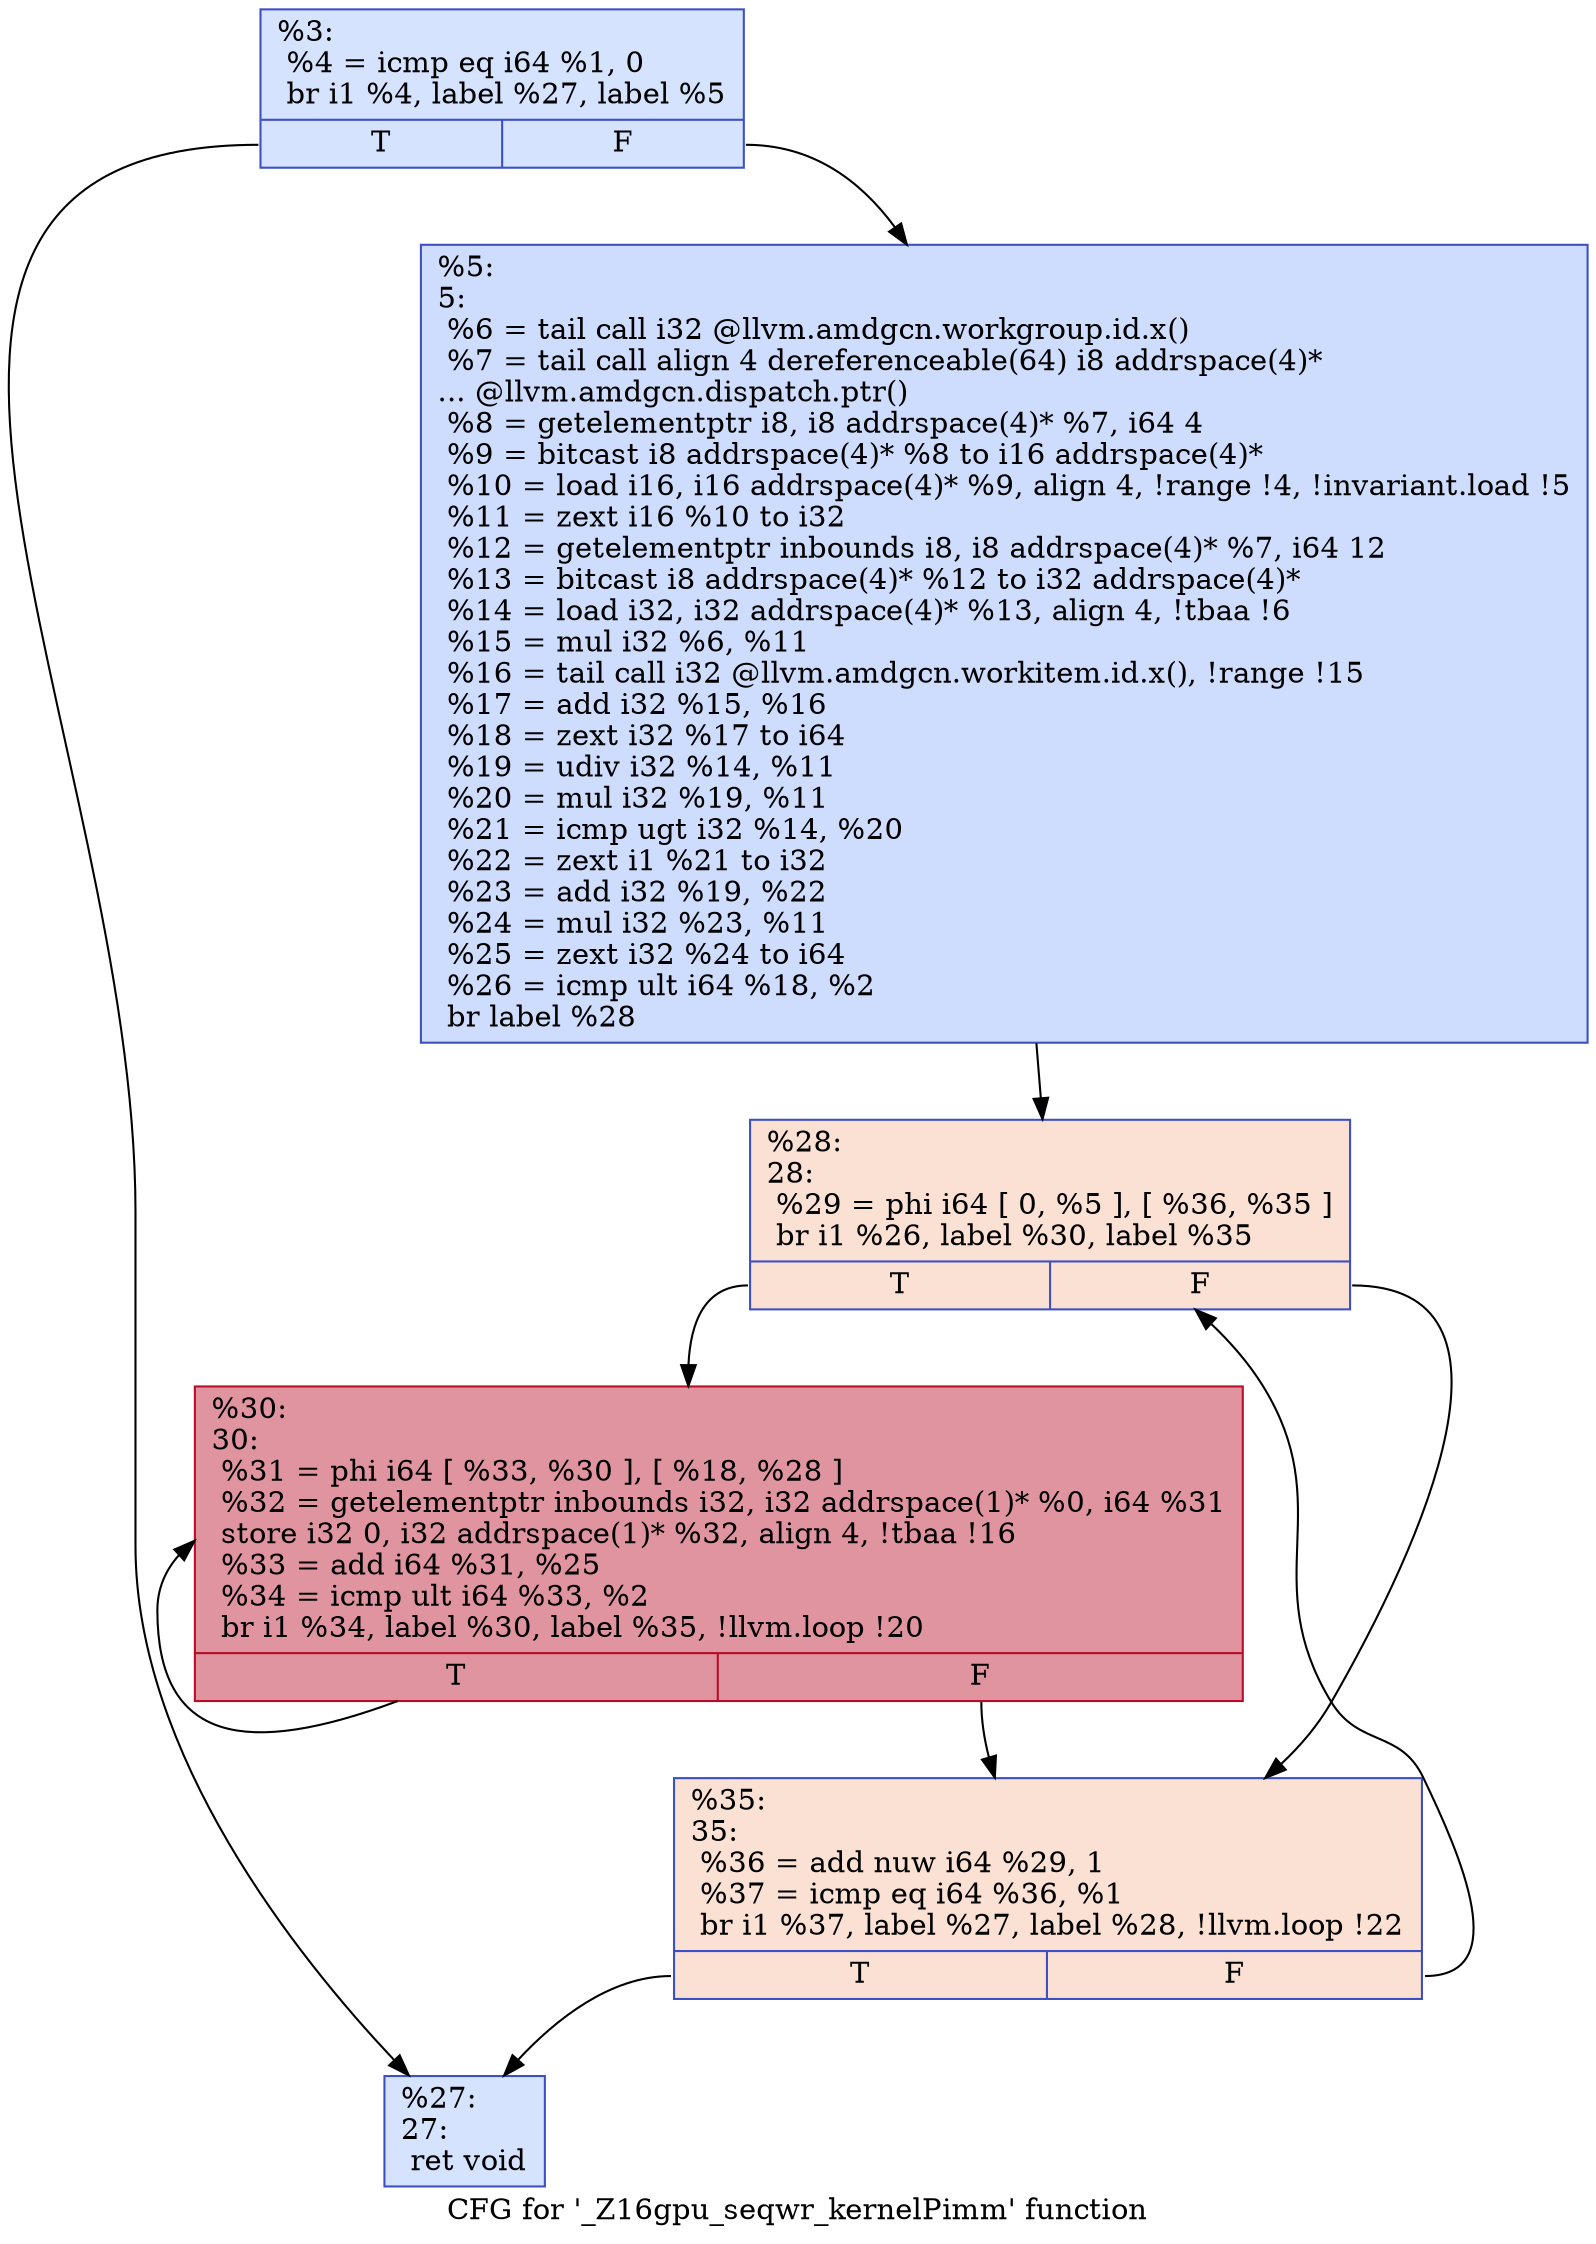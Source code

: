 digraph "CFG for '_Z16gpu_seqwr_kernelPimm' function" {
	label="CFG for '_Z16gpu_seqwr_kernelPimm' function";

	Node0x50d94f0 [shape=record,color="#3d50c3ff", style=filled, fillcolor="#a1c0ff70",label="{%3:\l  %4 = icmp eq i64 %1, 0\l  br i1 %4, label %27, label %5\l|{<s0>T|<s1>F}}"];
	Node0x50d94f0:s0 -> Node0x50d9be0;
	Node0x50d94f0:s1 -> Node0x50d9c70;
	Node0x50d9c70 [shape=record,color="#3d50c3ff", style=filled, fillcolor="#8fb1fe70",label="{%5:\l5:                                                \l  %6 = tail call i32 @llvm.amdgcn.workgroup.id.x()\l  %7 = tail call align 4 dereferenceable(64) i8 addrspace(4)*\l... @llvm.amdgcn.dispatch.ptr()\l  %8 = getelementptr i8, i8 addrspace(4)* %7, i64 4\l  %9 = bitcast i8 addrspace(4)* %8 to i16 addrspace(4)*\l  %10 = load i16, i16 addrspace(4)* %9, align 4, !range !4, !invariant.load !5\l  %11 = zext i16 %10 to i32\l  %12 = getelementptr inbounds i8, i8 addrspace(4)* %7, i64 12\l  %13 = bitcast i8 addrspace(4)* %12 to i32 addrspace(4)*\l  %14 = load i32, i32 addrspace(4)* %13, align 4, !tbaa !6\l  %15 = mul i32 %6, %11\l  %16 = tail call i32 @llvm.amdgcn.workitem.id.x(), !range !15\l  %17 = add i32 %15, %16\l  %18 = zext i32 %17 to i64\l  %19 = udiv i32 %14, %11\l  %20 = mul i32 %19, %11\l  %21 = icmp ugt i32 %14, %20\l  %22 = zext i1 %21 to i32\l  %23 = add i32 %19, %22\l  %24 = mul i32 %23, %11\l  %25 = zext i32 %24 to i64\l  %26 = icmp ult i64 %18, %2\l  br label %28\l}"];
	Node0x50d9c70 -> Node0x50dbda0;
	Node0x50d9be0 [shape=record,color="#3d50c3ff", style=filled, fillcolor="#a1c0ff70",label="{%27:\l27:                                               \l  ret void\l}"];
	Node0x50dbda0 [shape=record,color="#3d50c3ff", style=filled, fillcolor="#f7b99e70",label="{%28:\l28:                                               \l  %29 = phi i64 [ 0, %5 ], [ %36, %35 ]\l  br i1 %26, label %30, label %35\l|{<s0>T|<s1>F}}"];
	Node0x50dbda0:s0 -> Node0x50dbff0;
	Node0x50dbda0:s1 -> Node0x50dbef0;
	Node0x50dbff0 [shape=record,color="#b70d28ff", style=filled, fillcolor="#b70d2870",label="{%30:\l30:                                               \l  %31 = phi i64 [ %33, %30 ], [ %18, %28 ]\l  %32 = getelementptr inbounds i32, i32 addrspace(1)* %0, i64 %31\l  store i32 0, i32 addrspace(1)* %32, align 4, !tbaa !16\l  %33 = add i64 %31, %25\l  %34 = icmp ult i64 %33, %2\l  br i1 %34, label %30, label %35, !llvm.loop !20\l|{<s0>T|<s1>F}}"];
	Node0x50dbff0:s0 -> Node0x50dbff0;
	Node0x50dbff0:s1 -> Node0x50dbef0;
	Node0x50dbef0 [shape=record,color="#3d50c3ff", style=filled, fillcolor="#f7b99e70",label="{%35:\l35:                                               \l  %36 = add nuw i64 %29, 1\l  %37 = icmp eq i64 %36, %1\l  br i1 %37, label %27, label %28, !llvm.loop !22\l|{<s0>T|<s1>F}}"];
	Node0x50dbef0:s0 -> Node0x50d9be0;
	Node0x50dbef0:s1 -> Node0x50dbda0;
}
